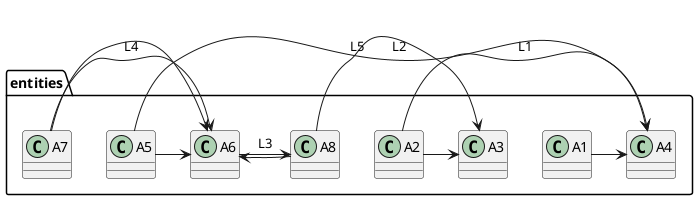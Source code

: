 {
  "sha1": "7q1c9i9vusj9q8guerm8ivr50t7tuxn",
  "insertion": {
    "when": "2024-05-30T20:48:21.258Z",
    "user": "plantuml@gmail.com"
  }
}
@startuml
package "entities" {

A1 -> A4

A2 -> A3
A2 -> A4 : L1

A8 -> A6
A5 -> A6

A5 -> A4 : L2

A6 -> A8 : L3
A7 -> A6 : L4
A7 -> A6

A8 -> A3 : L5

@enduml
